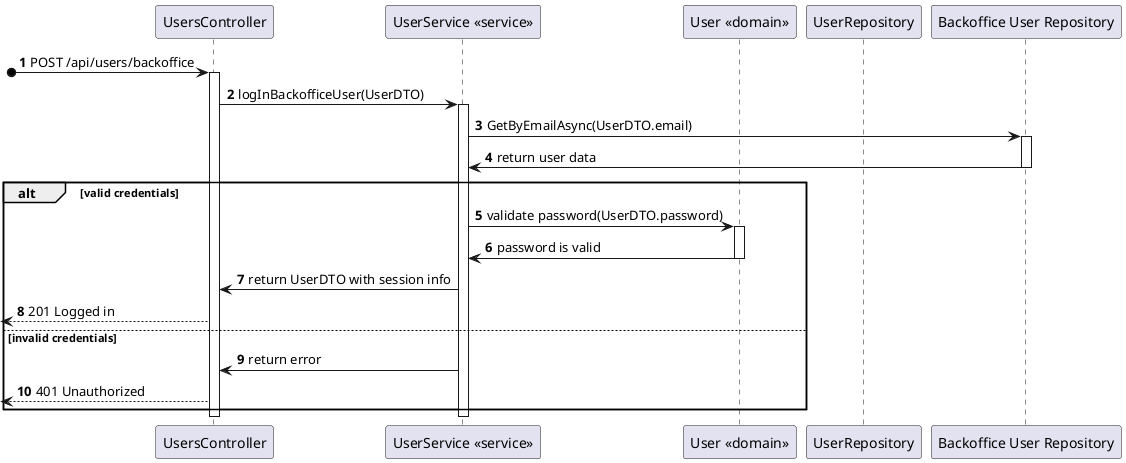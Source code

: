 @startuml 
autonumber
participant CTRL as "UsersController"
participant SERVICE as "UserService <<service>>"
participant User as "User <<domain>>"
participant USERREPO as "UserRepository"
participant BackofficeRepository as "Backoffice User Repository"

?o-> CTRL : POST /api/users/backoffice
activate CTRL

CTRL -> SERVICE : logInBackofficeUser(UserDTO)
activate SERVICE

SERVICE -> BackofficeRepository : GetByEmailAsync(UserDTO.email)
activate BackofficeRepository

BackofficeRepository -> SERVICE : return user data
deactivate BackofficeRepository

alt valid credentials
    SERVICE -> User : validate password(UserDTO.password)
    activate User

    User -> SERVICE : password is valid
    deactivate User

    SERVICE -> CTRL : return UserDTO with session info
    <-- CTRL : 201 Logged in
else invalid credentials
    SERVICE -> CTRL : return error
    <-- CTRL : 401 Unauthorized
end

deactivate SERVICE
deactivate CTRL
@enduml
